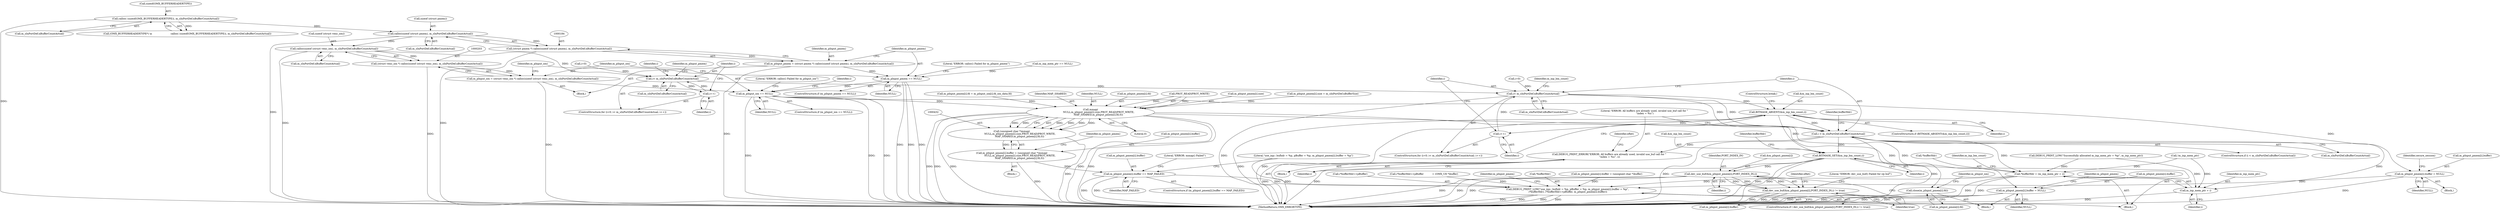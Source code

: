 digraph "0_Android_7558d03e6498e970b761aa44fff6b2c659202d95_1@API" {
"1000185" [label="(Call,calloc(sizeof (struct pmem), m_sInPortDef.nBufferCountActual))"];
"1000163" [label="(Call,calloc( (sizeof(OMX_BUFFERHEADERTYPE)), m_sInPortDef.nBufferCountActual))"];
"1000183" [label="(Call,(struct pmem *) calloc(sizeof (struct pmem), m_sInPortDef.nBufferCountActual))"];
"1000181" [label="(Call,m_pInput_pmem = (struct pmem *) calloc(sizeof (struct pmem), m_sInPortDef.nBufferCountActual))"];
"1000192" [label="(Call,m_pInput_pmem == NULL)"];
"1000211" [label="(Call,m_pInput_ion == NULL)"];
"1000414" [label="(Call,m_pInput_pmem[i].buffer = NULL)"];
"1000559" [label="(Call,DEBUG_PRINT_LOW(\"use_inp:: bufhdr = %p, pBuffer = %p, m_pInput_pmem[i].buffer = %p\",\n (*bufferHdr), (*bufferHdr)->pBuffer, m_pInput_pmem[i].buffer))"];
"1000433" [label="(Call,mmap(\n                     NULL,m_pInput_pmem[i].size,PROT_READ|PROT_WRITE,\n                    MAP_SHARED,m_pInput_pmem[i].fd,0))"];
"1000431" [label="(Call,(unsigned char *)mmap(\n                     NULL,m_pInput_pmem[i].size,PROT_READ|PROT_WRITE,\n                    MAP_SHARED,m_pInput_pmem[i].fd,0))"];
"1000425" [label="(Call,m_pInput_pmem[i].buffer = (unsigned char *)mmap(\n                     NULL,m_pInput_pmem[i].size,PROT_READ|PROT_WRITE,\n                    MAP_SHARED,m_pInput_pmem[i].fd,0))"];
"1000451" [label="(Call,m_pInput_pmem[i].buffer == MAP_FAILED)"];
"1000461" [label="(Call,m_pInput_pmem[i].buffer = NULL)"];
"1000468" [label="(Call,close(m_pInput_pmem[i].fd))"];
"1000204" [label="(Call,calloc(sizeof (struct venc_ion), m_sInPortDef.nBufferCountActual))"];
"1000202" [label="(Call,(struct venc_ion *) calloc(sizeof (struct venc_ion), m_sInPortDef.nBufferCountActual))"];
"1000200" [label="(Call,m_pInput_ion = (struct venc_ion *) calloc(sizeof (struct venc_ion), m_sInPortDef.nBufferCountActual))"];
"1000223" [label="(Call,i< m_sInPortDef.nBufferCountActual)"];
"1000228" [label="(Call,i++)"];
"1000270" [label="(Call,i< m_sInPortDef.nBufferCountActual)"];
"1000279" [label="(Call,BITMASK_ABSENT(&m_inp_bm_count,i))"];
"1000275" [label="(Call,i++)"];
"1000286" [label="(Call,i < m_sInPortDef.nBufferCountActual)"];
"1000292" [label="(Call,*bufferHdr = (m_inp_mem_ptr + i))"];
"1000295" [label="(Call,m_inp_mem_ptr + i)"];
"1000298" [label="(Call,BITMASK_SET(&m_inp_bm_count,i))"];
"1000574" [label="(Call,dev_use_buf(&m_pInput_pmem[i],PORT_INDEX_IN,i))"];
"1000573" [label="(Call,dev_use_buf(&m_pInput_pmem[i],PORT_INDEX_IN,i) != true)"];
"1000589" [label="(Call,DEBUG_PRINT_ERROR(\"ERROR: All buffers are already used, invalid use_buf call for \"\n \"index = %u\", i))"];
"1000224" [label="(Identifier,i)"];
"1000204" [label="(Call,calloc(sizeof (struct venc_ion), m_sInPortDef.nBufferCountActual))"];
"1000385" [label="(Call,m_pInput_pmem[i].fd = m_pInput_ion[i].fd_ion_data.fd)"];
"1000275" [label="(Call,i++)"];
"1000443" [label="(Identifier,MAP_SHARED)"];
"1000279" [label="(Call,BITMASK_ABSENT(&m_inp_bm_count,i))"];
"1000573" [label="(Call,dev_use_buf(&m_pInput_pmem[i],PORT_INDEX_IN,i) != true)"];
"1000597" [label="(MethodReturn,OMX_ERRORTYPE)"];
"1000420" [label="(Identifier,NULL)"];
"1000458" [label="(Block,)"];
"1000166" [label="(Call,m_sInPortDef.nBufferCountActual)"];
"1000567" [label="(Call,m_pInput_pmem[i].buffer)"];
"1000272" [label="(Call,m_sInPortDef.nBufferCountActual)"];
"1000183" [label="(Call,(struct pmem *) calloc(sizeof (struct pmem), m_sInPortDef.nBufferCountActual))"];
"1000201" [label="(Identifier,m_pInput_ion)"];
"1000302" [label="(Call,(*bufferHdr)->pBuffer           = (OMX_U8 *)buffer)"];
"1000213" [label="(Identifier,NULL)"];
"1000301" [label="(Identifier,i)"];
"1000298" [label="(Call,BITMASK_SET(&m_inp_bm_count,i))"];
"1000297" [label="(Identifier,i)"];
"1000450" [label="(ControlStructure,if (m_pInput_pmem[i].buffer == MAP_FAILED))"];
"1000268" [label="(Identifier,i)"];
"1000434" [label="(Identifier,NULL)"];
"1000225" [label="(Call,m_sInPortDef.nBufferCountActual)"];
"1000188" [label="(Call,m_sInPortDef.nBufferCountActual)"];
"1000426" [label="(Call,m_pInput_pmem[i].buffer)"];
"1000181" [label="(Call,m_pInput_pmem = (struct pmem *) calloc(sizeof (struct pmem), m_sInPortDef.nBufferCountActual))"];
"1000270" [label="(Call,i< m_sInPortDef.nBufferCountActual)"];
"1000185" [label="(Call,calloc(sizeof (struct pmem), m_sInPortDef.nBufferCountActual))"];
"1000423" [label="(Identifier,secure_session)"];
"1000460" [label="(Literal,\"ERROR: mmap() Failed\")"];
"1000560" [label="(Literal,\"use_inp:: bufhdr = %p, pBuffer = %p, m_pInput_pmem[i].buffer = %p\")"];
"1000596" [label="(Identifier,eRet)"];
"1000299" [label="(Call,&m_inp_bm_count)"];
"1000194" [label="(Identifier,NULL)"];
"1000286" [label="(Call,i < m_sInPortDef.nBufferCountActual)"];
"1000424" [label="(Block,)"];
"1000212" [label="(Identifier,m_pInput_ion)"];
"1000433" [label="(Call,mmap(\n                     NULL,m_pInput_pmem[i].size,PROT_READ|PROT_WRITE,\n                    MAP_SHARED,m_pInput_pmem[i].fd,0))"];
"1000191" [label="(ControlStructure,if (m_pInput_pmem == NULL))"];
"1000415" [label="(Call,m_pInput_pmem[i].buffer)"];
"1000229" [label="(Identifier,i)"];
"1000588" [label="(Block,)"];
"1000577" [label="(Identifier,m_pInput_pmem)"];
"1000579" [label="(Identifier,PORT_INDEX_IN)"];
"1000284" [label="(ControlStructure,break;)"];
"1000282" [label="(Identifier,i)"];
"1000228" [label="(Call,i++)"];
"1000153" [label="(Call,!m_inp_mem_ptr)"];
"1000300" [label="(Identifier,m_inp_bm_count)"];
"1000287" [label="(Identifier,i)"];
"1000561" [label="(Call,*bufferHdr)"];
"1000305" [label="(Identifier,bufferHdr)"];
"1000216" [label="(Literal,\"ERROR: calloc() Failed for m_pInput_ion\")"];
"1000444" [label="(Call,m_pInput_pmem[i].fd)"];
"1000451" [label="(Call,m_pInput_pmem[i].buffer == MAP_FAILED)"];
"1000161" [label="(Call,(OMX_BUFFERHEADERTYPE*) \\n                        calloc( (sizeof(OMX_BUFFERHEADERTYPE)), m_sInPortDef.nBufferCountActual))"];
"1000532" [label="(Call,m_pInput_pmem[i].buffer = (unsigned char *)buffer)"];
"1000452" [label="(Call,m_pInput_pmem[i].buffer)"];
"1000440" [label="(Call,PROT_READ|PROT_WRITE)"];
"1000267" [label="(Call,i=0)"];
"1000461" [label="(Call,m_pInput_pmem[i].buffer = NULL)"];
"1000285" [label="(ControlStructure,if (i < m_sInPortDef.nBufferCountActual))"];
"1000291" [label="(Block,)"];
"1000200" [label="(Call,m_pInput_ion = (struct venc_ion *) calloc(sizeof (struct venc_ion), m_sInPortDef.nBufferCountActual))"];
"1000186" [label="(Call,sizeof (struct pmem))"];
"1000435" [label="(Call,m_pInput_pmem[i].size)"];
"1000155" [label="(Block,)"];
"1000292" [label="(Call,*bufferHdr = (m_inp_mem_ptr + i))"];
"1000266" [label="(ControlStructure,for (i=0; i< m_sInPortDef.nBufferCountActual; i++))"];
"1000211" [label="(Call,m_pInput_ion == NULL)"];
"1000234" [label="(Identifier,m_pInput_pmem)"];
"1000197" [label="(Literal,\"ERROR: calloc() Failed for m_pInput_pmem\")"];
"1000468" [label="(Call,close(m_pInput_pmem[i].fd))"];
"1000431" [label="(Call,(unsigned char *)mmap(\n                     NULL,m_pInput_pmem[i].size,PROT_READ|PROT_WRITE,\n                    MAP_SHARED,m_pInput_pmem[i].fd,0))"];
"1000170" [label="(Call,m_inp_mem_ptr == NULL)"];
"1000271" [label="(Identifier,i)"];
"1000163" [label="(Call,calloc( (sizeof(OMX_BUFFERHEADERTYPE)), m_sInPortDef.nBufferCountActual))"];
"1000293" [label="(Call,*bufferHdr)"];
"1000223" [label="(Call,i< m_sInPortDef.nBufferCountActual)"];
"1000574" [label="(Call,dev_use_buf(&m_pInput_pmem[i],PORT_INDEX_IN,i))"];
"1000467" [label="(Identifier,NULL)"];
"1000572" [label="(ControlStructure,if ( dev_use_buf(&m_pInput_pmem[i],PORT_INDEX_IN,i) != true))"];
"1000563" [label="(Call,(*bufferHdr)->pBuffer)"];
"1000193" [label="(Identifier,m_pInput_pmem)"];
"1000449" [label="(Literal,0)"];
"1000471" [label="(Identifier,m_pInput_pmem)"];
"1000590" [label="(Literal,\"ERROR: All buffers are already used, invalid use_buf call for \"\n \"index = %u\")"];
"1000591" [label="(Identifier,i)"];
"1000207" [label="(Call,m_sInPortDef.nBufferCountActual)"];
"1000276" [label="(Identifier,i)"];
"1000414" [label="(Call,m_pInput_pmem[i].buffer = NULL)"];
"1000294" [label="(Identifier,bufferHdr)"];
"1000288" [label="(Call,m_sInPortDef.nBufferCountActual)"];
"1000580" [label="(Identifier,i)"];
"1000192" [label="(Call,m_pInput_pmem == NULL)"];
"1000477" [label="(Identifier,m_pInput_ion)"];
"1000280" [label="(Call,&m_inp_bm_count)"];
"1000575" [label="(Call,&m_pInput_pmem[i])"];
"1000348" [label="(Block,)"];
"1000589" [label="(Call,DEBUG_PRINT_ERROR(\"ERROR: All buffers are already used, invalid use_buf call for \"\n \"index = %u\", i))"];
"1000220" [label="(Call,i=0)"];
"1000584" [label="(Literal,\"ERROR: dev_use_buf() Failed for i/p buf\")"];
"1000454" [label="(Identifier,m_pInput_pmem)"];
"1000469" [label="(Call,m_pInput_pmem[i].fd)"];
"1000210" [label="(ControlStructure,if (m_pInput_ion == NULL))"];
"1000581" [label="(Identifier,true)"];
"1000295" [label="(Call,m_inp_mem_ptr + i)"];
"1000296" [label="(Identifier,m_inp_mem_ptr)"];
"1000164" [label="(Call,sizeof(OMX_BUFFERHEADERTYPE))"];
"1000182" [label="(Identifier,m_pInput_pmem)"];
"1000219" [label="(ControlStructure,for (i=0; i< m_sInPortDef.nBufferCountActual; i++))"];
"1000457" [label="(Identifier,MAP_FAILED)"];
"1000178" [label="(Call,DEBUG_PRINT_LOW(\"Successfully allocated m_inp_mem_ptr = %p\", m_inp_mem_ptr))"];
"1000281" [label="(Identifier,m_inp_bm_count)"];
"1000205" [label="(Call,sizeof (struct venc_ion))"];
"1000559" [label="(Call,DEBUG_PRINT_LOW(\"use_inp:: bufhdr = %p, pBuffer = %p, m_pInput_pmem[i].buffer = %p\",\n (*bufferHdr), (*bufferHdr)->pBuffer, m_pInput_pmem[i].buffer))"];
"1000593" [label="(Identifier,eRet)"];
"1000221" [label="(Identifier,i)"];
"1000425" [label="(Call,m_pInput_pmem[i].buffer = (unsigned char *)mmap(\n                     NULL,m_pInput_pmem[i].size,PROT_READ|PROT_WRITE,\n                    MAP_SHARED,m_pInput_pmem[i].fd,0))"];
"1000398" [label="(Call,m_pInput_pmem[i].size = m_sInPortDef.nBufferSize)"];
"1000278" [label="(ControlStructure,if (BITMASK_ABSENT(&m_inp_bm_count,i)))"];
"1000462" [label="(Call,m_pInput_pmem[i].buffer)"];
"1000202" [label="(Call,(struct venc_ion *) calloc(sizeof (struct venc_ion), m_sInPortDef.nBufferCountActual))"];
"1000185" -> "1000183"  [label="AST: "];
"1000185" -> "1000188"  [label="CFG: "];
"1000186" -> "1000185"  [label="AST: "];
"1000188" -> "1000185"  [label="AST: "];
"1000183" -> "1000185"  [label="CFG: "];
"1000185" -> "1000597"  [label="DDG: "];
"1000185" -> "1000183"  [label="DDG: "];
"1000163" -> "1000185"  [label="DDG: "];
"1000185" -> "1000204"  [label="DDG: "];
"1000163" -> "1000161"  [label="AST: "];
"1000163" -> "1000166"  [label="CFG: "];
"1000164" -> "1000163"  [label="AST: "];
"1000166" -> "1000163"  [label="AST: "];
"1000161" -> "1000163"  [label="CFG: "];
"1000163" -> "1000597"  [label="DDG: "];
"1000163" -> "1000161"  [label="DDG: "];
"1000183" -> "1000181"  [label="AST: "];
"1000184" -> "1000183"  [label="AST: "];
"1000181" -> "1000183"  [label="CFG: "];
"1000183" -> "1000597"  [label="DDG: "];
"1000183" -> "1000181"  [label="DDG: "];
"1000181" -> "1000155"  [label="AST: "];
"1000182" -> "1000181"  [label="AST: "];
"1000193" -> "1000181"  [label="CFG: "];
"1000181" -> "1000597"  [label="DDG: "];
"1000181" -> "1000192"  [label="DDG: "];
"1000192" -> "1000191"  [label="AST: "];
"1000192" -> "1000194"  [label="CFG: "];
"1000193" -> "1000192"  [label="AST: "];
"1000194" -> "1000192"  [label="AST: "];
"1000197" -> "1000192"  [label="CFG: "];
"1000201" -> "1000192"  [label="CFG: "];
"1000192" -> "1000597"  [label="DDG: "];
"1000192" -> "1000597"  [label="DDG: "];
"1000192" -> "1000597"  [label="DDG: "];
"1000170" -> "1000192"  [label="DDG: "];
"1000192" -> "1000211"  [label="DDG: "];
"1000211" -> "1000210"  [label="AST: "];
"1000211" -> "1000213"  [label="CFG: "];
"1000212" -> "1000211"  [label="AST: "];
"1000213" -> "1000211"  [label="AST: "];
"1000216" -> "1000211"  [label="CFG: "];
"1000221" -> "1000211"  [label="CFG: "];
"1000211" -> "1000597"  [label="DDG: "];
"1000211" -> "1000597"  [label="DDG: "];
"1000211" -> "1000597"  [label="DDG: "];
"1000200" -> "1000211"  [label="DDG: "];
"1000211" -> "1000414"  [label="DDG: "];
"1000211" -> "1000433"  [label="DDG: "];
"1000414" -> "1000348"  [label="AST: "];
"1000414" -> "1000420"  [label="CFG: "];
"1000415" -> "1000414"  [label="AST: "];
"1000420" -> "1000414"  [label="AST: "];
"1000423" -> "1000414"  [label="CFG: "];
"1000414" -> "1000597"  [label="DDG: "];
"1000414" -> "1000559"  [label="DDG: "];
"1000559" -> "1000291"  [label="AST: "];
"1000559" -> "1000567"  [label="CFG: "];
"1000560" -> "1000559"  [label="AST: "];
"1000561" -> "1000559"  [label="AST: "];
"1000563" -> "1000559"  [label="AST: "];
"1000567" -> "1000559"  [label="AST: "];
"1000577" -> "1000559"  [label="CFG: "];
"1000559" -> "1000597"  [label="DDG: "];
"1000559" -> "1000597"  [label="DDG: "];
"1000559" -> "1000597"  [label="DDG: "];
"1000559" -> "1000597"  [label="DDG: "];
"1000292" -> "1000559"  [label="DDG: "];
"1000302" -> "1000559"  [label="DDG: "];
"1000532" -> "1000559"  [label="DDG: "];
"1000451" -> "1000559"  [label="DDG: "];
"1000433" -> "1000431"  [label="AST: "];
"1000433" -> "1000449"  [label="CFG: "];
"1000434" -> "1000433"  [label="AST: "];
"1000435" -> "1000433"  [label="AST: "];
"1000440" -> "1000433"  [label="AST: "];
"1000443" -> "1000433"  [label="AST: "];
"1000444" -> "1000433"  [label="AST: "];
"1000449" -> "1000433"  [label="AST: "];
"1000431" -> "1000433"  [label="CFG: "];
"1000433" -> "1000597"  [label="DDG: "];
"1000433" -> "1000597"  [label="DDG: "];
"1000433" -> "1000597"  [label="DDG: "];
"1000433" -> "1000597"  [label="DDG: "];
"1000433" -> "1000597"  [label="DDG: "];
"1000433" -> "1000431"  [label="DDG: "];
"1000433" -> "1000431"  [label="DDG: "];
"1000433" -> "1000431"  [label="DDG: "];
"1000433" -> "1000431"  [label="DDG: "];
"1000433" -> "1000431"  [label="DDG: "];
"1000433" -> "1000431"  [label="DDG: "];
"1000398" -> "1000433"  [label="DDG: "];
"1000440" -> "1000433"  [label="DDG: "];
"1000440" -> "1000433"  [label="DDG: "];
"1000385" -> "1000433"  [label="DDG: "];
"1000433" -> "1000461"  [label="DDG: "];
"1000433" -> "1000468"  [label="DDG: "];
"1000431" -> "1000425"  [label="AST: "];
"1000432" -> "1000431"  [label="AST: "];
"1000425" -> "1000431"  [label="CFG: "];
"1000431" -> "1000597"  [label="DDG: "];
"1000431" -> "1000425"  [label="DDG: "];
"1000425" -> "1000424"  [label="AST: "];
"1000426" -> "1000425"  [label="AST: "];
"1000454" -> "1000425"  [label="CFG: "];
"1000425" -> "1000597"  [label="DDG: "];
"1000425" -> "1000451"  [label="DDG: "];
"1000451" -> "1000450"  [label="AST: "];
"1000451" -> "1000457"  [label="CFG: "];
"1000452" -> "1000451"  [label="AST: "];
"1000457" -> "1000451"  [label="AST: "];
"1000460" -> "1000451"  [label="CFG: "];
"1000560" -> "1000451"  [label="CFG: "];
"1000451" -> "1000597"  [label="DDG: "];
"1000451" -> "1000597"  [label="DDG: "];
"1000461" -> "1000458"  [label="AST: "];
"1000461" -> "1000467"  [label="CFG: "];
"1000462" -> "1000461"  [label="AST: "];
"1000467" -> "1000461"  [label="AST: "];
"1000471" -> "1000461"  [label="CFG: "];
"1000461" -> "1000597"  [label="DDG: "];
"1000461" -> "1000597"  [label="DDG: "];
"1000468" -> "1000458"  [label="AST: "];
"1000468" -> "1000469"  [label="CFG: "];
"1000469" -> "1000468"  [label="AST: "];
"1000477" -> "1000468"  [label="CFG: "];
"1000468" -> "1000597"  [label="DDG: "];
"1000468" -> "1000597"  [label="DDG: "];
"1000204" -> "1000202"  [label="AST: "];
"1000204" -> "1000207"  [label="CFG: "];
"1000205" -> "1000204"  [label="AST: "];
"1000207" -> "1000204"  [label="AST: "];
"1000202" -> "1000204"  [label="CFG: "];
"1000204" -> "1000597"  [label="DDG: "];
"1000204" -> "1000202"  [label="DDG: "];
"1000204" -> "1000223"  [label="DDG: "];
"1000202" -> "1000200"  [label="AST: "];
"1000203" -> "1000202"  [label="AST: "];
"1000200" -> "1000202"  [label="CFG: "];
"1000202" -> "1000597"  [label="DDG: "];
"1000202" -> "1000200"  [label="DDG: "];
"1000200" -> "1000155"  [label="AST: "];
"1000201" -> "1000200"  [label="AST: "];
"1000212" -> "1000200"  [label="CFG: "];
"1000200" -> "1000597"  [label="DDG: "];
"1000223" -> "1000219"  [label="AST: "];
"1000223" -> "1000225"  [label="CFG: "];
"1000224" -> "1000223"  [label="AST: "];
"1000225" -> "1000223"  [label="AST: "];
"1000234" -> "1000223"  [label="CFG: "];
"1000268" -> "1000223"  [label="CFG: "];
"1000220" -> "1000223"  [label="DDG: "];
"1000228" -> "1000223"  [label="DDG: "];
"1000223" -> "1000228"  [label="DDG: "];
"1000223" -> "1000270"  [label="DDG: "];
"1000228" -> "1000219"  [label="AST: "];
"1000228" -> "1000229"  [label="CFG: "];
"1000229" -> "1000228"  [label="AST: "];
"1000224" -> "1000228"  [label="CFG: "];
"1000270" -> "1000266"  [label="AST: "];
"1000270" -> "1000272"  [label="CFG: "];
"1000271" -> "1000270"  [label="AST: "];
"1000272" -> "1000270"  [label="AST: "];
"1000281" -> "1000270"  [label="CFG: "];
"1000287" -> "1000270"  [label="CFG: "];
"1000270" -> "1000597"  [label="DDG: "];
"1000267" -> "1000270"  [label="DDG: "];
"1000275" -> "1000270"  [label="DDG: "];
"1000270" -> "1000279"  [label="DDG: "];
"1000270" -> "1000286"  [label="DDG: "];
"1000270" -> "1000286"  [label="DDG: "];
"1000279" -> "1000278"  [label="AST: "];
"1000279" -> "1000282"  [label="CFG: "];
"1000280" -> "1000279"  [label="AST: "];
"1000282" -> "1000279"  [label="AST: "];
"1000284" -> "1000279"  [label="CFG: "];
"1000276" -> "1000279"  [label="CFG: "];
"1000279" -> "1000597"  [label="DDG: "];
"1000279" -> "1000597"  [label="DDG: "];
"1000279" -> "1000275"  [label="DDG: "];
"1000279" -> "1000286"  [label="DDG: "];
"1000279" -> "1000298"  [label="DDG: "];
"1000275" -> "1000266"  [label="AST: "];
"1000275" -> "1000276"  [label="CFG: "];
"1000276" -> "1000275"  [label="AST: "];
"1000271" -> "1000275"  [label="CFG: "];
"1000286" -> "1000285"  [label="AST: "];
"1000286" -> "1000288"  [label="CFG: "];
"1000287" -> "1000286"  [label="AST: "];
"1000288" -> "1000286"  [label="AST: "];
"1000294" -> "1000286"  [label="CFG: "];
"1000590" -> "1000286"  [label="CFG: "];
"1000286" -> "1000597"  [label="DDG: "];
"1000286" -> "1000597"  [label="DDG: "];
"1000286" -> "1000292"  [label="DDG: "];
"1000286" -> "1000295"  [label="DDG: "];
"1000286" -> "1000298"  [label="DDG: "];
"1000286" -> "1000589"  [label="DDG: "];
"1000292" -> "1000291"  [label="AST: "];
"1000292" -> "1000295"  [label="CFG: "];
"1000293" -> "1000292"  [label="AST: "];
"1000295" -> "1000292"  [label="AST: "];
"1000300" -> "1000292"  [label="CFG: "];
"1000292" -> "1000597"  [label="DDG: "];
"1000292" -> "1000597"  [label="DDG: "];
"1000178" -> "1000292"  [label="DDG: "];
"1000153" -> "1000292"  [label="DDG: "];
"1000295" -> "1000297"  [label="CFG: "];
"1000296" -> "1000295"  [label="AST: "];
"1000297" -> "1000295"  [label="AST: "];
"1000295" -> "1000597"  [label="DDG: "];
"1000178" -> "1000295"  [label="DDG: "];
"1000153" -> "1000295"  [label="DDG: "];
"1000298" -> "1000291"  [label="AST: "];
"1000298" -> "1000301"  [label="CFG: "];
"1000299" -> "1000298"  [label="AST: "];
"1000301" -> "1000298"  [label="AST: "];
"1000305" -> "1000298"  [label="CFG: "];
"1000298" -> "1000597"  [label="DDG: "];
"1000298" -> "1000597"  [label="DDG: "];
"1000298" -> "1000597"  [label="DDG: "];
"1000298" -> "1000574"  [label="DDG: "];
"1000574" -> "1000573"  [label="AST: "];
"1000574" -> "1000580"  [label="CFG: "];
"1000575" -> "1000574"  [label="AST: "];
"1000579" -> "1000574"  [label="AST: "];
"1000580" -> "1000574"  [label="AST: "];
"1000581" -> "1000574"  [label="CFG: "];
"1000574" -> "1000597"  [label="DDG: "];
"1000574" -> "1000597"  [label="DDG: "];
"1000574" -> "1000597"  [label="DDG: "];
"1000574" -> "1000573"  [label="DDG: "];
"1000574" -> "1000573"  [label="DDG: "];
"1000574" -> "1000573"  [label="DDG: "];
"1000573" -> "1000572"  [label="AST: "];
"1000573" -> "1000581"  [label="CFG: "];
"1000581" -> "1000573"  [label="AST: "];
"1000584" -> "1000573"  [label="CFG: "];
"1000596" -> "1000573"  [label="CFG: "];
"1000573" -> "1000597"  [label="DDG: "];
"1000573" -> "1000597"  [label="DDG: "];
"1000573" -> "1000597"  [label="DDG: "];
"1000589" -> "1000588"  [label="AST: "];
"1000589" -> "1000591"  [label="CFG: "];
"1000590" -> "1000589"  [label="AST: "];
"1000591" -> "1000589"  [label="AST: "];
"1000593" -> "1000589"  [label="CFG: "];
"1000589" -> "1000597"  [label="DDG: "];
"1000589" -> "1000597"  [label="DDG: "];
}
